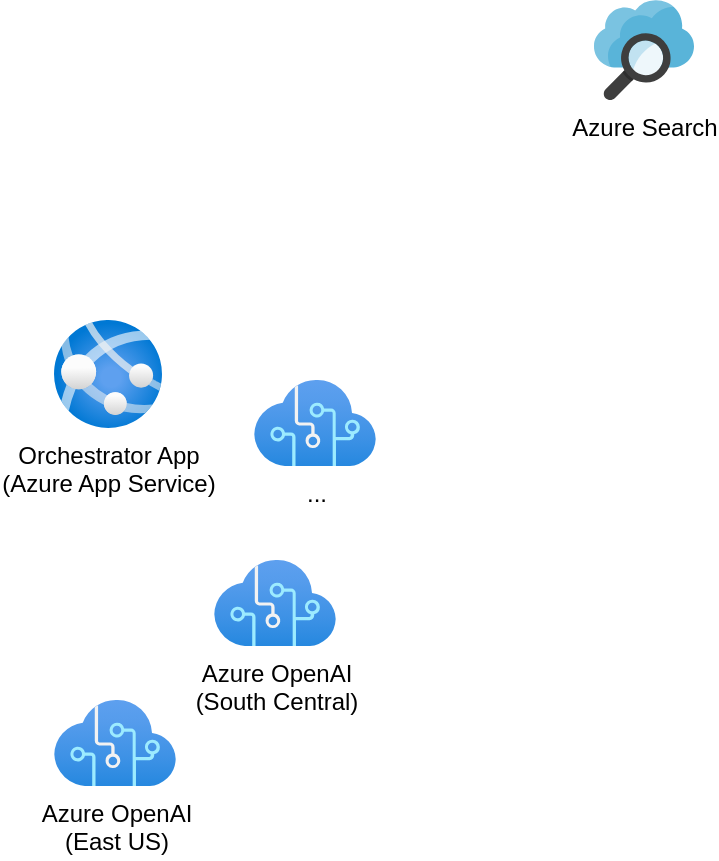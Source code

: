 <mxfile version="21.3.7" type="device">
  <diagram name="Page-1" id="n360QwdCdB8CpU6mqRKc">
    <mxGraphModel dx="2074" dy="1148" grid="1" gridSize="10" guides="1" tooltips="1" connect="1" arrows="1" fold="1" page="1" pageScale="1" pageWidth="1169" pageHeight="827" math="0" shadow="0">
      <root>
        <mxCell id="0" />
        <mxCell id="1" parent="0" />
        <mxCell id="LkeUqf3P_PT7w4a0gZKx-21" value="Orchestrator App&lt;br&gt;(Azure App Service)" style="image;aspect=fixed;html=1;points=[];align=center;fontSize=12;image=img/lib/azure2/app_services/App_Services.svg;" parent="1" vertex="1">
          <mxGeometry x="120" y="510" width="54" height="54" as="geometry" />
        </mxCell>
        <mxCell id="LkeUqf3P_PT7w4a0gZKx-53" value="Azure Search" style="image;sketch=0;aspect=fixed;html=1;points=[];align=center;fontSize=12;image=img/lib/mscae/Search.svg;" parent="1" vertex="1">
          <mxGeometry x="390" y="350" width="50" height="50" as="geometry" />
        </mxCell>
        <mxCell id="LkeUqf3P_PT7w4a0gZKx-45" value="..." style="image;aspect=fixed;html=1;points=[];align=center;fontSize=12;image=img/lib/azure2/ai_machine_learning/Cognitive_Services.svg;" parent="1" vertex="1">
          <mxGeometry x="220" y="540" width="61" height="43.06" as="geometry" />
        </mxCell>
        <mxCell id="LkeUqf3P_PT7w4a0gZKx-44" value="Azure OpenAI&lt;br&gt;(South Central)" style="image;aspect=fixed;html=1;points=[];align=center;fontSize=12;image=img/lib/azure2/ai_machine_learning/Cognitive_Services.svg;" parent="1" vertex="1">
          <mxGeometry x="200" y="630" width="61" height="43.06" as="geometry" />
        </mxCell>
        <mxCell id="LkeUqf3P_PT7w4a0gZKx-42" value="Azure OpenAI&lt;br&gt;(East US)" style="image;aspect=fixed;html=1;points=[];align=center;fontSize=12;image=img/lib/azure2/ai_machine_learning/Cognitive_Services.svg;" parent="1" vertex="1">
          <mxGeometry x="120" y="700" width="61" height="43.06" as="geometry" />
        </mxCell>
      </root>
    </mxGraphModel>
  </diagram>
</mxfile>
